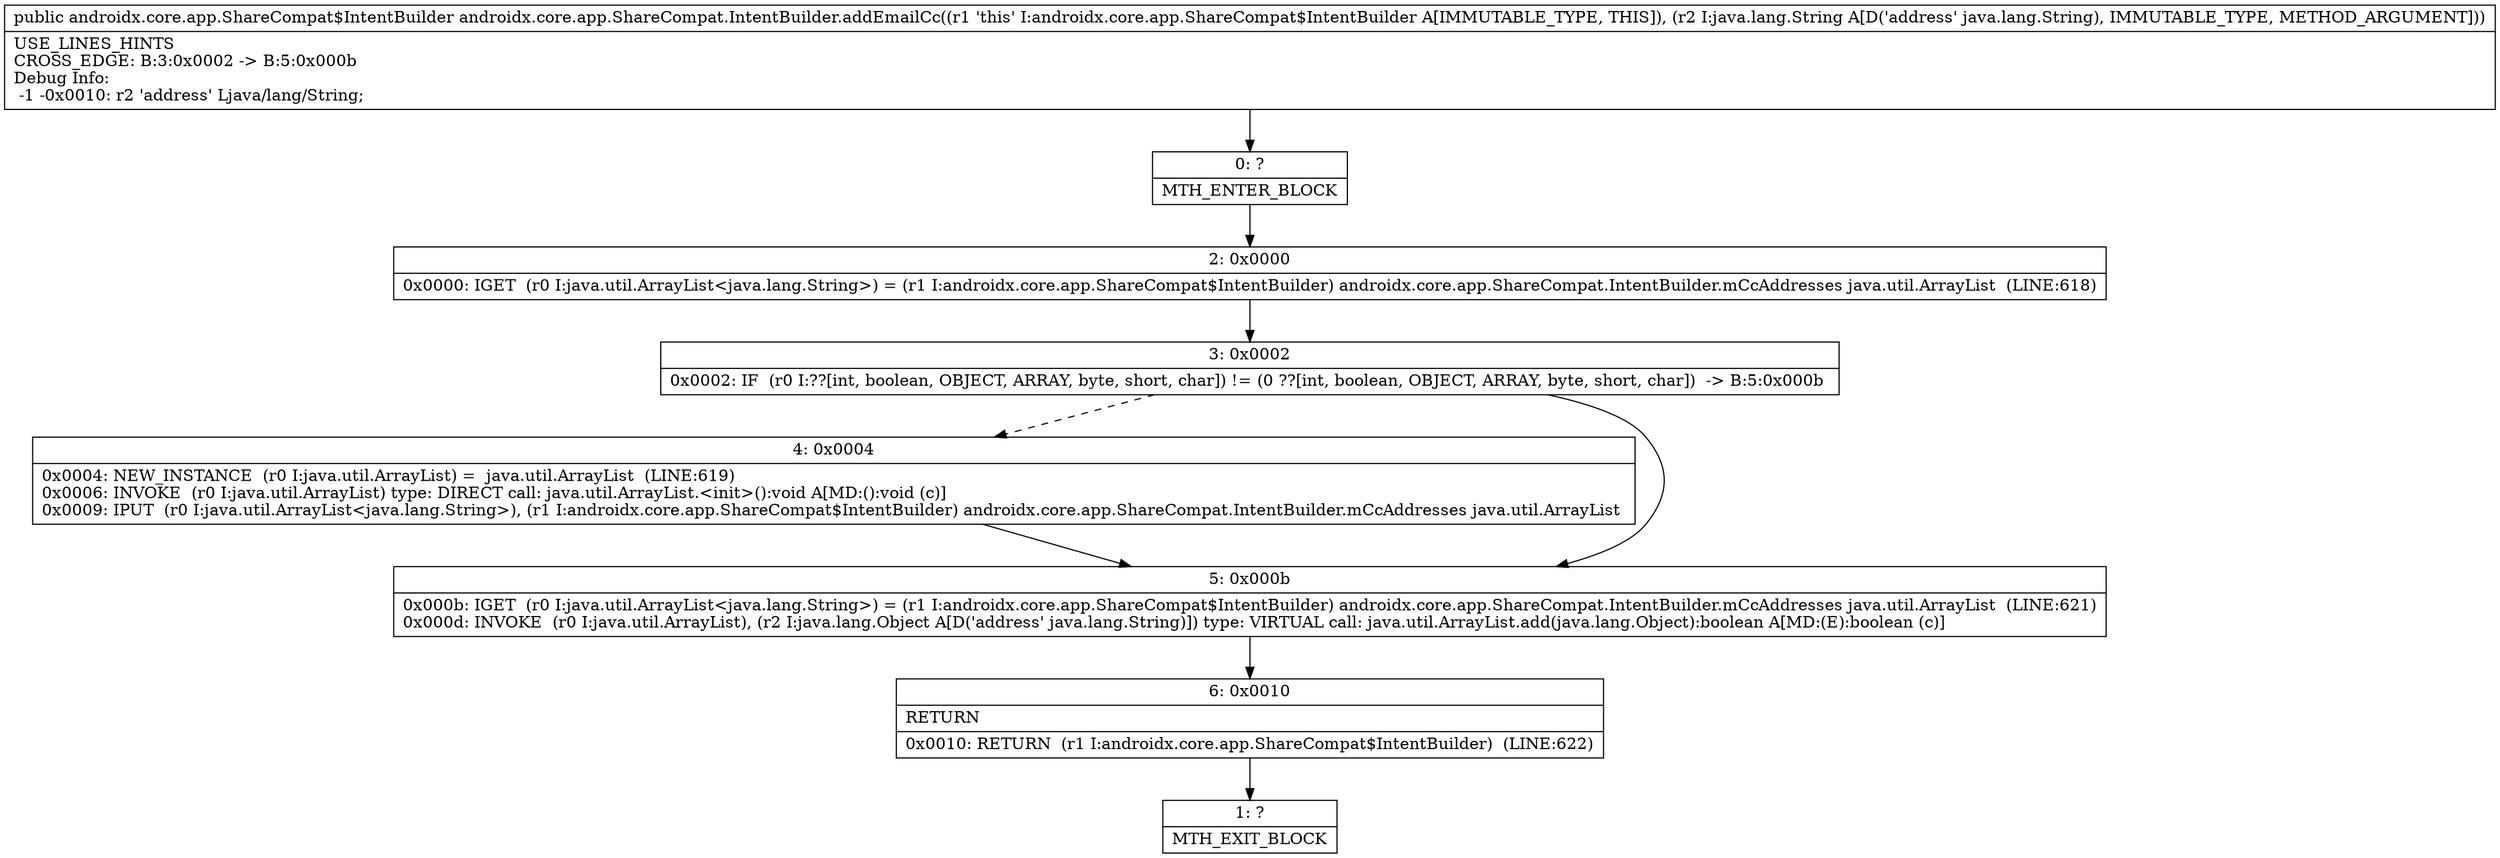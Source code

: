 digraph "CFG forandroidx.core.app.ShareCompat.IntentBuilder.addEmailCc(Ljava\/lang\/String;)Landroidx\/core\/app\/ShareCompat$IntentBuilder;" {
Node_0 [shape=record,label="{0\:\ ?|MTH_ENTER_BLOCK\l}"];
Node_2 [shape=record,label="{2\:\ 0x0000|0x0000: IGET  (r0 I:java.util.ArrayList\<java.lang.String\>) = (r1 I:androidx.core.app.ShareCompat$IntentBuilder) androidx.core.app.ShareCompat.IntentBuilder.mCcAddresses java.util.ArrayList  (LINE:618)\l}"];
Node_3 [shape=record,label="{3\:\ 0x0002|0x0002: IF  (r0 I:??[int, boolean, OBJECT, ARRAY, byte, short, char]) != (0 ??[int, boolean, OBJECT, ARRAY, byte, short, char])  \-\> B:5:0x000b \l}"];
Node_4 [shape=record,label="{4\:\ 0x0004|0x0004: NEW_INSTANCE  (r0 I:java.util.ArrayList) =  java.util.ArrayList  (LINE:619)\l0x0006: INVOKE  (r0 I:java.util.ArrayList) type: DIRECT call: java.util.ArrayList.\<init\>():void A[MD:():void (c)]\l0x0009: IPUT  (r0 I:java.util.ArrayList\<java.lang.String\>), (r1 I:androidx.core.app.ShareCompat$IntentBuilder) androidx.core.app.ShareCompat.IntentBuilder.mCcAddresses java.util.ArrayList \l}"];
Node_5 [shape=record,label="{5\:\ 0x000b|0x000b: IGET  (r0 I:java.util.ArrayList\<java.lang.String\>) = (r1 I:androidx.core.app.ShareCompat$IntentBuilder) androidx.core.app.ShareCompat.IntentBuilder.mCcAddresses java.util.ArrayList  (LINE:621)\l0x000d: INVOKE  (r0 I:java.util.ArrayList), (r2 I:java.lang.Object A[D('address' java.lang.String)]) type: VIRTUAL call: java.util.ArrayList.add(java.lang.Object):boolean A[MD:(E):boolean (c)]\l}"];
Node_6 [shape=record,label="{6\:\ 0x0010|RETURN\l|0x0010: RETURN  (r1 I:androidx.core.app.ShareCompat$IntentBuilder)  (LINE:622)\l}"];
Node_1 [shape=record,label="{1\:\ ?|MTH_EXIT_BLOCK\l}"];
MethodNode[shape=record,label="{public androidx.core.app.ShareCompat$IntentBuilder androidx.core.app.ShareCompat.IntentBuilder.addEmailCc((r1 'this' I:androidx.core.app.ShareCompat$IntentBuilder A[IMMUTABLE_TYPE, THIS]), (r2 I:java.lang.String A[D('address' java.lang.String), IMMUTABLE_TYPE, METHOD_ARGUMENT]))  | USE_LINES_HINTS\lCROSS_EDGE: B:3:0x0002 \-\> B:5:0x000b\lDebug Info:\l  \-1 \-0x0010: r2 'address' Ljava\/lang\/String;\l}"];
MethodNode -> Node_0;Node_0 -> Node_2;
Node_2 -> Node_3;
Node_3 -> Node_4[style=dashed];
Node_3 -> Node_5;
Node_4 -> Node_5;
Node_5 -> Node_6;
Node_6 -> Node_1;
}

